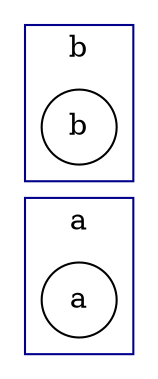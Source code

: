 digraph G {
  rankdir="LR";

  subgraph cluster_0 {
    label="a" ;
    color=darkblue ;

    subgraph place {
      node [shape=circle,fixedsize=true,width=.5];
      _p0_0 [label="a"] ;
    } 
  }

  subgraph cluster_1 {
    label="b" ;
    color=darkblue ;

    subgraph place {
      node [shape=circle,fixedsize=true,width=.5];
      _p0_1 [label="b"] ;
    } 
  }
}

